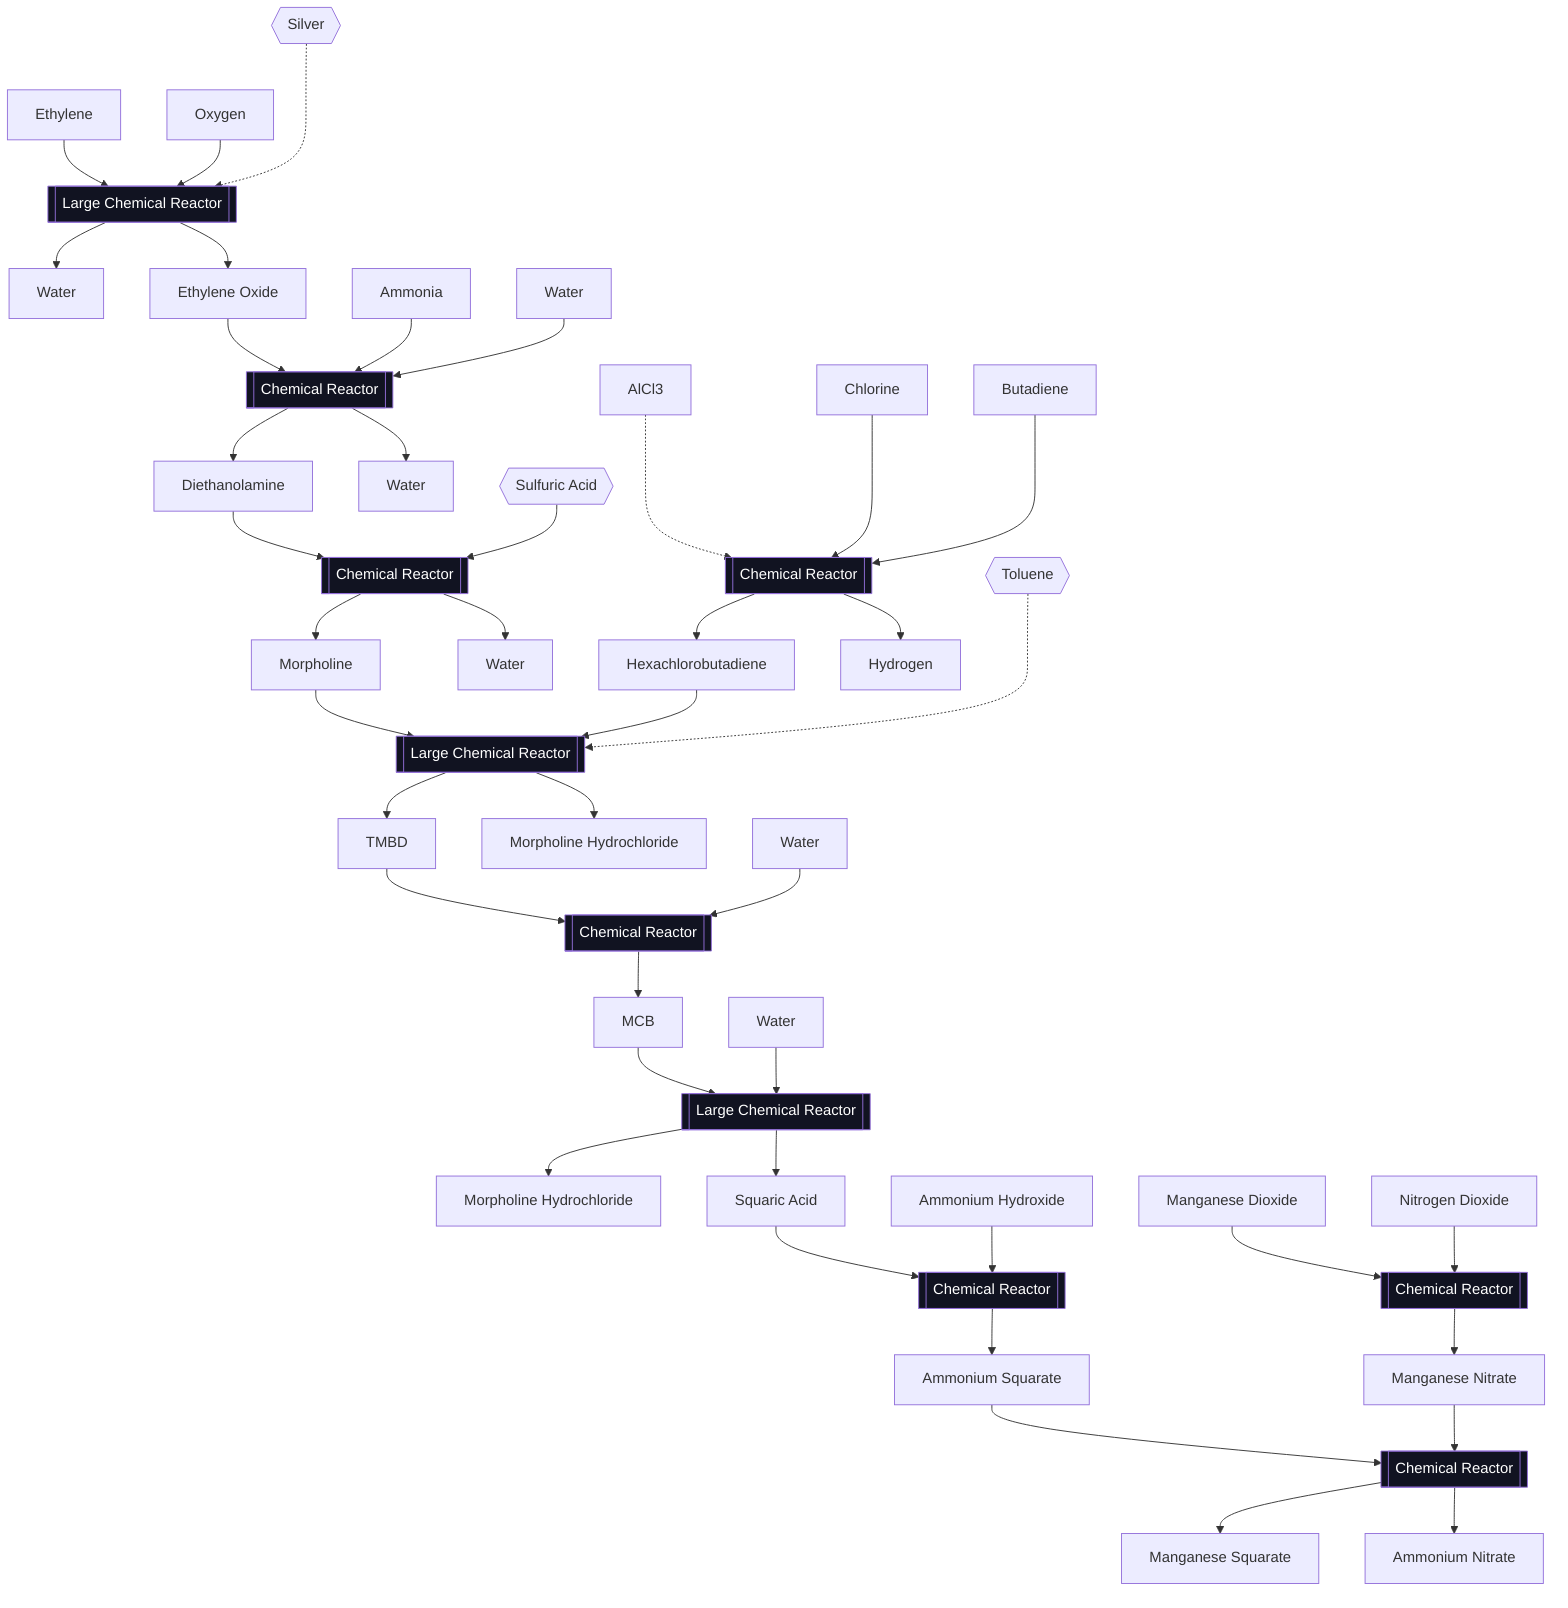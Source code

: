 %% Copyright (c) 2024 Lura Skye
%% 
%% This Source Code Form is subject to the terms of the Mozilla Public
%% License, v. 2.0. If a copy of the MPL was not distributed with this
%% file, You can obtain one at https://mozilla.org/MPL/2.0/.

graph TB
    Silver{{Silver}} -..-> _1
    MA[Ethylene] & MB[Oxygen] --> _1[[Large Chemical Reactor]]:::machine
    _1 --> W1[Water]
    _1 --> MC[Ethylene Oxide]
    MC & MD[Ammonia] & W2[Water] --> _2[[Chemical Reactor]]:::machine
    _2 --> ME[Diethanolamine] & W3[Water]
    ME & MSulfuric{{Sulfuric Acid}} --> _3[[Chemical Reactor]]:::machine
    _3 --> Morpholine & W4[Water]

    AlCl3 -..-> _4
    HX1[Chlorine] & HX2[Butadiene]  ---> _4[[Chemical Reactor]]:::machine
    _4 --> Hexachlorobutadiene & HX4[Hydrogen]

    Hexachlorobutadiene & Morpholine --> _5[[Large Chemical Reactor]]:::machine
    Toluene{{Toluene}} -..-> _5
    _5 --> SQI1[TMBD] & MHX[Morpholine Hydrochloride]
    SQI1 & SQW[Water] --> _6[[Chemical Reactor]]:::machine
    _6 --> SQI2[MCB]
    SQI2 & SQW2[Water] --> _7[[Large Chemical Reactor]]:::machine
    _7 --> MHX1[Morpholine Hydrochloride] & SQO[Squaric Acid] 

    SQO & NH4[Ammonium Hydroxide] --> _9[[Chemical Reactor]]:::machine
    _9 --> NH4C4O4[Ammonium Squarate]

    MNO2[Manganese Dioxide] & NO2[Nitrogen Dioxide] --> _10[[Chemical Reactor]]:::machine
    _10 --> MNNO3[Manganese Nitrate]

    MNNO3 & NH4C4O4 --> _11[[Chemical Reactor]]:::machine
    _11 --> MNC4O4[Manganese Squarate] & NH4NO3[Ammonium Nitrate]

    classDef machine fill:#111321,color:white